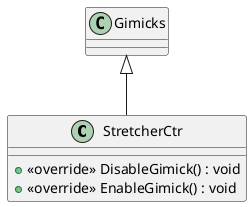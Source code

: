 @startuml
class StretcherCtr {
    + <<override>> DisableGimick() : void
    + <<override>> EnableGimick() : void
}
Gimicks <|-- StretcherCtr
@enduml
